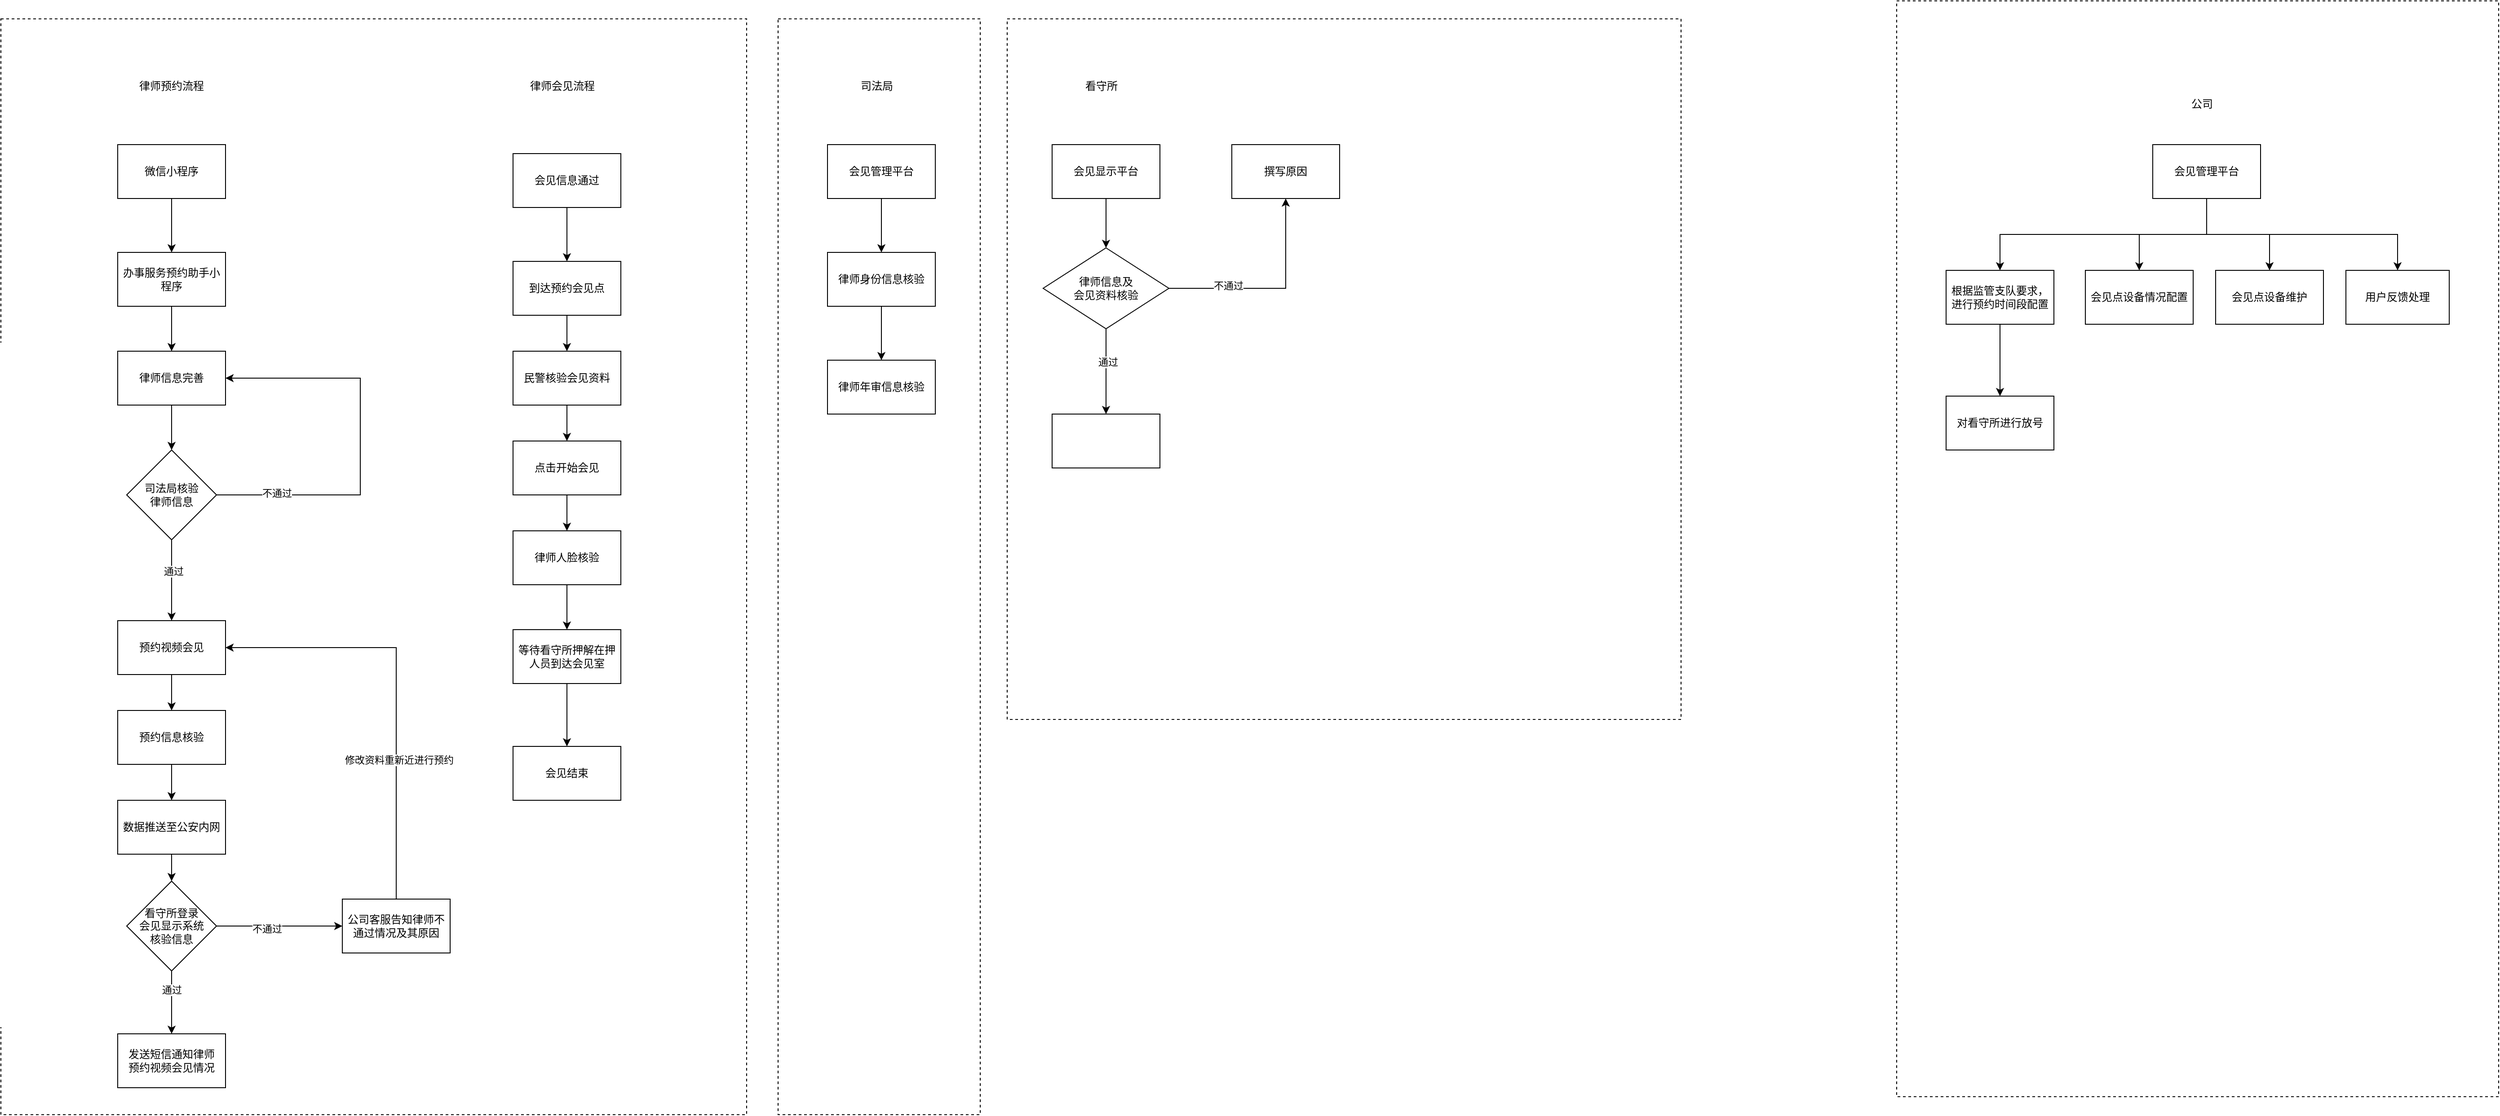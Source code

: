 <mxfile version="26.2.10">
  <diagram id="C5RBs43oDa-KdzZeNtuy" name="Page-1">
    <mxGraphModel dx="2612" dy="2108" grid="1" gridSize="10" guides="1" tooltips="1" connect="1" arrows="1" fold="1" page="1" pageScale="1" pageWidth="827" pageHeight="1169" math="0" shadow="0">
      <root>
        <mxCell id="WIyWlLk6GJQsqaUBKTNV-0" />
        <mxCell id="WIyWlLk6GJQsqaUBKTNV-1" parent="WIyWlLk6GJQsqaUBKTNV-0" />
        <mxCell id="S2FNDMp0x8_p2Qf94cD2-87" value="" style="rounded=0;whiteSpace=wrap;html=1;dashed=1;" vertex="1" parent="WIyWlLk6GJQsqaUBKTNV-1">
          <mxGeometry x="770" y="-110" width="750" height="780" as="geometry" />
        </mxCell>
        <mxCell id="S2FNDMp0x8_p2Qf94cD2-57" value="" style="rounded=0;whiteSpace=wrap;html=1;dashed=1;" vertex="1" parent="WIyWlLk6GJQsqaUBKTNV-1">
          <mxGeometry x="1760" y="-130" width="670" height="1220" as="geometry" />
        </mxCell>
        <mxCell id="S2FNDMp0x8_p2Qf94cD2-55" value="" style="rounded=0;whiteSpace=wrap;html=1;dashed=1;" vertex="1" parent="WIyWlLk6GJQsqaUBKTNV-1">
          <mxGeometry x="515" y="-110" width="225" height="1220" as="geometry" />
        </mxCell>
        <mxCell id="S2FNDMp0x8_p2Qf94cD2-41" value="" style="rounded=0;whiteSpace=wrap;html=1;dashed=1;" vertex="1" parent="WIyWlLk6GJQsqaUBKTNV-1">
          <mxGeometry x="-350" y="-110" width="830" height="1220" as="geometry" />
        </mxCell>
        <mxCell id="S2FNDMp0x8_p2Qf94cD2-7" style="edgeStyle=orthogonalEdgeStyle;rounded=0;orthogonalLoop=1;jettySize=auto;html=1;exitX=0.5;exitY=1;exitDx=0;exitDy=0;entryX=0.5;entryY=0;entryDx=0;entryDy=0;" edge="1" parent="WIyWlLk6GJQsqaUBKTNV-1" source="S2FNDMp0x8_p2Qf94cD2-0" target="S2FNDMp0x8_p2Qf94cD2-6">
          <mxGeometry relative="1" as="geometry" />
        </mxCell>
        <mxCell id="S2FNDMp0x8_p2Qf94cD2-0" value="办事服务预约助手小程序" style="rounded=0;whiteSpace=wrap;html=1;" vertex="1" parent="WIyWlLk6GJQsqaUBKTNV-1">
          <mxGeometry x="-220" y="150" width="120" height="60" as="geometry" />
        </mxCell>
        <mxCell id="S2FNDMp0x8_p2Qf94cD2-3" style="edgeStyle=orthogonalEdgeStyle;rounded=0;orthogonalLoop=1;jettySize=auto;html=1;" edge="1" parent="WIyWlLk6GJQsqaUBKTNV-1" source="S2FNDMp0x8_p2Qf94cD2-2" target="S2FNDMp0x8_p2Qf94cD2-0">
          <mxGeometry relative="1" as="geometry" />
        </mxCell>
        <mxCell id="S2FNDMp0x8_p2Qf94cD2-2" value="微信小程序" style="rounded=0;whiteSpace=wrap;html=1;" vertex="1" parent="WIyWlLk6GJQsqaUBKTNV-1">
          <mxGeometry x="-220" y="30" width="120" height="60" as="geometry" />
        </mxCell>
        <mxCell id="S2FNDMp0x8_p2Qf94cD2-9" style="edgeStyle=orthogonalEdgeStyle;rounded=0;orthogonalLoop=1;jettySize=auto;html=1;exitX=0.5;exitY=1;exitDx=0;exitDy=0;" edge="1" parent="WIyWlLk6GJQsqaUBKTNV-1" source="S2FNDMp0x8_p2Qf94cD2-6">
          <mxGeometry relative="1" as="geometry">
            <mxPoint x="-160" y="370" as="targetPoint" />
          </mxGeometry>
        </mxCell>
        <mxCell id="S2FNDMp0x8_p2Qf94cD2-6" value="律师信息完善" style="rounded=0;whiteSpace=wrap;html=1;" vertex="1" parent="WIyWlLk6GJQsqaUBKTNV-1">
          <mxGeometry x="-220" y="260" width="120" height="60" as="geometry" />
        </mxCell>
        <mxCell id="S2FNDMp0x8_p2Qf94cD2-18" style="edgeStyle=orthogonalEdgeStyle;rounded=0;orthogonalLoop=1;jettySize=auto;html=1;exitX=0.5;exitY=1;exitDx=0;exitDy=0;entryX=0.5;entryY=0;entryDx=0;entryDy=0;" edge="1" parent="WIyWlLk6GJQsqaUBKTNV-1" source="S2FNDMp0x8_p2Qf94cD2-14" target="S2FNDMp0x8_p2Qf94cD2-16">
          <mxGeometry relative="1" as="geometry" />
        </mxCell>
        <mxCell id="S2FNDMp0x8_p2Qf94cD2-19" value="通过" style="edgeLabel;html=1;align=center;verticalAlign=middle;resizable=0;points=[];" vertex="1" connectable="0" parent="S2FNDMp0x8_p2Qf94cD2-18">
          <mxGeometry x="-0.233" y="2" relative="1" as="geometry">
            <mxPoint as="offset" />
          </mxGeometry>
        </mxCell>
        <mxCell id="S2FNDMp0x8_p2Qf94cD2-20" style="edgeStyle=orthogonalEdgeStyle;rounded=0;orthogonalLoop=1;jettySize=auto;html=1;entryX=1;entryY=0.5;entryDx=0;entryDy=0;" edge="1" parent="WIyWlLk6GJQsqaUBKTNV-1" source="S2FNDMp0x8_p2Qf94cD2-14" target="S2FNDMp0x8_p2Qf94cD2-6">
          <mxGeometry relative="1" as="geometry">
            <Array as="points">
              <mxPoint x="50" y="420" />
              <mxPoint x="50" y="290" />
            </Array>
          </mxGeometry>
        </mxCell>
        <mxCell id="S2FNDMp0x8_p2Qf94cD2-21" value="不通过" style="edgeLabel;html=1;align=center;verticalAlign=middle;resizable=0;points=[];" vertex="1" connectable="0" parent="S2FNDMp0x8_p2Qf94cD2-20">
          <mxGeometry x="-0.696" y="2" relative="1" as="geometry">
            <mxPoint as="offset" />
          </mxGeometry>
        </mxCell>
        <mxCell id="S2FNDMp0x8_p2Qf94cD2-14" value="司法局核验&lt;div&gt;律师信息&lt;/div&gt;" style="rhombus;whiteSpace=wrap;html=1;" vertex="1" parent="WIyWlLk6GJQsqaUBKTNV-1">
          <mxGeometry x="-210" y="370" width="100" height="100" as="geometry" />
        </mxCell>
        <mxCell id="S2FNDMp0x8_p2Qf94cD2-66" value="" style="edgeStyle=orthogonalEdgeStyle;rounded=0;orthogonalLoop=1;jettySize=auto;html=1;" edge="1" parent="WIyWlLk6GJQsqaUBKTNV-1" source="S2FNDMp0x8_p2Qf94cD2-16" target="S2FNDMp0x8_p2Qf94cD2-65">
          <mxGeometry relative="1" as="geometry" />
        </mxCell>
        <mxCell id="S2FNDMp0x8_p2Qf94cD2-16" value="预约视频会见" style="rounded=0;whiteSpace=wrap;html=1;" vertex="1" parent="WIyWlLk6GJQsqaUBKTNV-1">
          <mxGeometry x="-220" y="560" width="120" height="60" as="geometry" />
        </mxCell>
        <mxCell id="S2FNDMp0x8_p2Qf94cD2-27" style="edgeStyle=orthogonalEdgeStyle;rounded=0;orthogonalLoop=1;jettySize=auto;html=1;exitX=0.5;exitY=1;exitDx=0;exitDy=0;entryX=0.5;entryY=0;entryDx=0;entryDy=0;" edge="1" parent="WIyWlLk6GJQsqaUBKTNV-1" source="S2FNDMp0x8_p2Qf94cD2-25" target="S2FNDMp0x8_p2Qf94cD2-26">
          <mxGeometry relative="1" as="geometry" />
        </mxCell>
        <mxCell id="S2FNDMp0x8_p2Qf94cD2-25" value="数据推送至公安内网" style="rounded=0;whiteSpace=wrap;html=1;" vertex="1" parent="WIyWlLk6GJQsqaUBKTNV-1">
          <mxGeometry x="-220" y="760" width="120" height="60" as="geometry" />
        </mxCell>
        <mxCell id="S2FNDMp0x8_p2Qf94cD2-30" style="edgeStyle=orthogonalEdgeStyle;rounded=0;orthogonalLoop=1;jettySize=auto;html=1;exitX=0.5;exitY=1;exitDx=0;exitDy=0;entryX=0.5;entryY=0;entryDx=0;entryDy=0;" edge="1" parent="WIyWlLk6GJQsqaUBKTNV-1" source="S2FNDMp0x8_p2Qf94cD2-26" target="S2FNDMp0x8_p2Qf94cD2-29">
          <mxGeometry relative="1" as="geometry">
            <Array as="points">
              <mxPoint x="-160" y="930" />
              <mxPoint x="-160" y="930" />
            </Array>
          </mxGeometry>
        </mxCell>
        <mxCell id="S2FNDMp0x8_p2Qf94cD2-31" value="通过" style="edgeLabel;html=1;align=center;verticalAlign=middle;resizable=0;points=[];" vertex="1" connectable="0" parent="S2FNDMp0x8_p2Qf94cD2-30">
          <mxGeometry x="-0.4" y="1" relative="1" as="geometry">
            <mxPoint x="-1" y="28" as="offset" />
          </mxGeometry>
        </mxCell>
        <mxCell id="S2FNDMp0x8_p2Qf94cD2-32" style="edgeStyle=orthogonalEdgeStyle;rounded=0;orthogonalLoop=1;jettySize=auto;html=1;exitX=1;exitY=0.5;exitDx=0;exitDy=0;entryX=0;entryY=0.5;entryDx=0;entryDy=0;" edge="1" parent="WIyWlLk6GJQsqaUBKTNV-1" source="S2FNDMp0x8_p2Qf94cD2-26" target="S2FNDMp0x8_p2Qf94cD2-36">
          <mxGeometry relative="1" as="geometry">
            <mxPoint x="200" y="840" as="targetPoint" />
            <Array as="points">
              <mxPoint x="-20" y="900" />
              <mxPoint x="-20" y="900" />
            </Array>
          </mxGeometry>
        </mxCell>
        <mxCell id="S2FNDMp0x8_p2Qf94cD2-33" value="不通过" style="edgeLabel;html=1;align=center;verticalAlign=middle;resizable=0;points=[];" vertex="1" connectable="0" parent="S2FNDMp0x8_p2Qf94cD2-32">
          <mxGeometry x="-0.204" y="-3" relative="1" as="geometry">
            <mxPoint as="offset" />
          </mxGeometry>
        </mxCell>
        <mxCell id="S2FNDMp0x8_p2Qf94cD2-26" value="看守所登录&lt;div&gt;会见显示系统&lt;/div&gt;&lt;div&gt;核验信息&lt;/div&gt;" style="rhombus;whiteSpace=wrap;html=1;" vertex="1" parent="WIyWlLk6GJQsqaUBKTNV-1">
          <mxGeometry x="-210" y="850" width="100" height="100" as="geometry" />
        </mxCell>
        <mxCell id="S2FNDMp0x8_p2Qf94cD2-29" value="发送短信通知律师&lt;div&gt;预约视频会见情况&lt;/div&gt;" style="rounded=0;whiteSpace=wrap;html=1;" vertex="1" parent="WIyWlLk6GJQsqaUBKTNV-1">
          <mxGeometry x="-220" y="1020" width="120" height="60" as="geometry" />
        </mxCell>
        <mxCell id="S2FNDMp0x8_p2Qf94cD2-37" style="edgeStyle=orthogonalEdgeStyle;rounded=0;orthogonalLoop=1;jettySize=auto;html=1;entryX=1;entryY=0.5;entryDx=0;entryDy=0;exitX=0.442;exitY=0.033;exitDx=0;exitDy=0;exitPerimeter=0;" edge="1" parent="WIyWlLk6GJQsqaUBKTNV-1" source="S2FNDMp0x8_p2Qf94cD2-36" target="S2FNDMp0x8_p2Qf94cD2-16">
          <mxGeometry relative="1" as="geometry">
            <mxPoint x="190" y="810" as="sourcePoint" />
            <mxPoint x="-10" y="575" as="targetPoint" />
            <Array as="points">
              <mxPoint x="90" y="872" />
              <mxPoint x="90" y="590" />
            </Array>
          </mxGeometry>
        </mxCell>
        <mxCell id="S2FNDMp0x8_p2Qf94cD2-38" value="修改资料重新近进行预约" style="edgeLabel;html=1;align=center;verticalAlign=middle;resizable=0;points=[];" vertex="1" connectable="0" parent="S2FNDMp0x8_p2Qf94cD2-37">
          <mxGeometry x="-0.315" y="-3" relative="1" as="geometry">
            <mxPoint as="offset" />
          </mxGeometry>
        </mxCell>
        <mxCell id="S2FNDMp0x8_p2Qf94cD2-36" value="公司客服告知律师不通过情况及其原因" style="rounded=0;whiteSpace=wrap;html=1;" vertex="1" parent="WIyWlLk6GJQsqaUBKTNV-1">
          <mxGeometry x="30" y="870" width="120" height="60" as="geometry" />
        </mxCell>
        <mxCell id="S2FNDMp0x8_p2Qf94cD2-42" value="律师预约流程" style="text;html=1;align=center;verticalAlign=middle;whiteSpace=wrap;rounded=0;" vertex="1" parent="WIyWlLk6GJQsqaUBKTNV-1">
          <mxGeometry x="-215" y="-50" width="110" height="30" as="geometry" />
        </mxCell>
        <mxCell id="S2FNDMp0x8_p2Qf94cD2-45" style="edgeStyle=orthogonalEdgeStyle;rounded=0;orthogonalLoop=1;jettySize=auto;html=1;entryX=0.5;entryY=0;entryDx=0;entryDy=0;" edge="1" parent="WIyWlLk6GJQsqaUBKTNV-1" source="S2FNDMp0x8_p2Qf94cD2-43" target="S2FNDMp0x8_p2Qf94cD2-44">
          <mxGeometry relative="1" as="geometry" />
        </mxCell>
        <mxCell id="S2FNDMp0x8_p2Qf94cD2-43" value="会见管理平台" style="rounded=0;whiteSpace=wrap;html=1;" vertex="1" parent="WIyWlLk6GJQsqaUBKTNV-1">
          <mxGeometry x="570" y="30" width="120" height="60" as="geometry" />
        </mxCell>
        <mxCell id="S2FNDMp0x8_p2Qf94cD2-47" style="edgeStyle=orthogonalEdgeStyle;rounded=0;orthogonalLoop=1;jettySize=auto;html=1;exitX=0.5;exitY=1;exitDx=0;exitDy=0;" edge="1" parent="WIyWlLk6GJQsqaUBKTNV-1" source="S2FNDMp0x8_p2Qf94cD2-44" target="S2FNDMp0x8_p2Qf94cD2-46">
          <mxGeometry relative="1" as="geometry" />
        </mxCell>
        <mxCell id="S2FNDMp0x8_p2Qf94cD2-44" value="律师身份信息核验" style="rounded=0;whiteSpace=wrap;html=1;" vertex="1" parent="WIyWlLk6GJQsqaUBKTNV-1">
          <mxGeometry x="570" y="150" width="120" height="60" as="geometry" />
        </mxCell>
        <mxCell id="S2FNDMp0x8_p2Qf94cD2-46" value="律师年审信息核验" style="rounded=0;whiteSpace=wrap;html=1;" vertex="1" parent="WIyWlLk6GJQsqaUBKTNV-1">
          <mxGeometry x="570" y="270" width="120" height="60" as="geometry" />
        </mxCell>
        <mxCell id="S2FNDMp0x8_p2Qf94cD2-48" value="司法局" style="text;html=1;align=center;verticalAlign=middle;whiteSpace=wrap;rounded=0;" vertex="1" parent="WIyWlLk6GJQsqaUBKTNV-1">
          <mxGeometry x="570" y="-50" width="110" height="30" as="geometry" />
        </mxCell>
        <mxCell id="S2FNDMp0x8_p2Qf94cD2-73" value="" style="edgeStyle=orthogonalEdgeStyle;rounded=0;orthogonalLoop=1;jettySize=auto;html=1;" edge="1" parent="WIyWlLk6GJQsqaUBKTNV-1" source="S2FNDMp0x8_p2Qf94cD2-49" target="S2FNDMp0x8_p2Qf94cD2-62">
          <mxGeometry relative="1" as="geometry" />
        </mxCell>
        <mxCell id="S2FNDMp0x8_p2Qf94cD2-77" style="edgeStyle=orthogonalEdgeStyle;rounded=0;orthogonalLoop=1;jettySize=auto;html=1;" edge="1" parent="WIyWlLk6GJQsqaUBKTNV-1" source="S2FNDMp0x8_p2Qf94cD2-49" target="S2FNDMp0x8_p2Qf94cD2-69">
          <mxGeometry relative="1" as="geometry" />
        </mxCell>
        <mxCell id="S2FNDMp0x8_p2Qf94cD2-78" style="edgeStyle=orthogonalEdgeStyle;rounded=0;orthogonalLoop=1;jettySize=auto;html=1;exitX=0.5;exitY=1;exitDx=0;exitDy=0;" edge="1" parent="WIyWlLk6GJQsqaUBKTNV-1" source="S2FNDMp0x8_p2Qf94cD2-49" target="S2FNDMp0x8_p2Qf94cD2-75">
          <mxGeometry relative="1" as="geometry" />
        </mxCell>
        <mxCell id="S2FNDMp0x8_p2Qf94cD2-79" style="edgeStyle=orthogonalEdgeStyle;rounded=0;orthogonalLoop=1;jettySize=auto;html=1;entryX=0.5;entryY=0;entryDx=0;entryDy=0;exitX=0.5;exitY=1;exitDx=0;exitDy=0;" edge="1" parent="WIyWlLk6GJQsqaUBKTNV-1" source="S2FNDMp0x8_p2Qf94cD2-49" target="S2FNDMp0x8_p2Qf94cD2-50">
          <mxGeometry relative="1" as="geometry" />
        </mxCell>
        <mxCell id="S2FNDMp0x8_p2Qf94cD2-49" value="会见管理平台" style="rounded=0;whiteSpace=wrap;html=1;" vertex="1" parent="WIyWlLk6GJQsqaUBKTNV-1">
          <mxGeometry x="2045" y="30" width="120" height="60" as="geometry" />
        </mxCell>
        <mxCell id="S2FNDMp0x8_p2Qf94cD2-53" value="" style="edgeStyle=orthogonalEdgeStyle;rounded=0;orthogonalLoop=1;jettySize=auto;html=1;" edge="1" parent="WIyWlLk6GJQsqaUBKTNV-1" source="S2FNDMp0x8_p2Qf94cD2-50" target="S2FNDMp0x8_p2Qf94cD2-52">
          <mxGeometry relative="1" as="geometry" />
        </mxCell>
        <mxCell id="S2FNDMp0x8_p2Qf94cD2-50" value="根据监管支队要求，进行预约时间段配置" style="whiteSpace=wrap;html=1;rounded=0;" vertex="1" parent="WIyWlLk6GJQsqaUBKTNV-1">
          <mxGeometry x="1815" y="170" width="120" height="60" as="geometry" />
        </mxCell>
        <mxCell id="S2FNDMp0x8_p2Qf94cD2-52" value="对看守所进行放号" style="whiteSpace=wrap;html=1;rounded=0;" vertex="1" parent="WIyWlLk6GJQsqaUBKTNV-1">
          <mxGeometry x="1815" y="310" width="120" height="60" as="geometry" />
        </mxCell>
        <mxCell id="S2FNDMp0x8_p2Qf94cD2-58" value="公司" style="text;html=1;align=center;verticalAlign=middle;whiteSpace=wrap;rounded=0;" vertex="1" parent="WIyWlLk6GJQsqaUBKTNV-1">
          <mxGeometry x="2045" y="-30" width="110" height="30" as="geometry" />
        </mxCell>
        <mxCell id="S2FNDMp0x8_p2Qf94cD2-62" value="会见点设备情况配置" style="whiteSpace=wrap;html=1;rounded=0;" vertex="1" parent="WIyWlLk6GJQsqaUBKTNV-1">
          <mxGeometry x="1970" y="170" width="120" height="60" as="geometry" />
        </mxCell>
        <mxCell id="S2FNDMp0x8_p2Qf94cD2-68" value="" style="edgeStyle=orthogonalEdgeStyle;rounded=0;orthogonalLoop=1;jettySize=auto;html=1;" edge="1" parent="WIyWlLk6GJQsqaUBKTNV-1" source="S2FNDMp0x8_p2Qf94cD2-65" target="S2FNDMp0x8_p2Qf94cD2-25">
          <mxGeometry relative="1" as="geometry" />
        </mxCell>
        <mxCell id="S2FNDMp0x8_p2Qf94cD2-65" value="预约信息核验" style="rounded=0;whiteSpace=wrap;html=1;" vertex="1" parent="WIyWlLk6GJQsqaUBKTNV-1">
          <mxGeometry x="-220" y="660" width="120" height="60" as="geometry" />
        </mxCell>
        <mxCell id="S2FNDMp0x8_p2Qf94cD2-69" value="会见点设备维护" style="whiteSpace=wrap;html=1;rounded=0;" vertex="1" parent="WIyWlLk6GJQsqaUBKTNV-1">
          <mxGeometry x="2115" y="170" width="120" height="60" as="geometry" />
        </mxCell>
        <mxCell id="S2FNDMp0x8_p2Qf94cD2-75" value="用户反馈处理" style="whiteSpace=wrap;html=1;rounded=0;" vertex="1" parent="WIyWlLk6GJQsqaUBKTNV-1">
          <mxGeometry x="2260" y="170" width="115" height="60" as="geometry" />
        </mxCell>
        <mxCell id="S2FNDMp0x8_p2Qf94cD2-112" value="" style="edgeStyle=orthogonalEdgeStyle;rounded=0;orthogonalLoop=1;jettySize=auto;html=1;" edge="1" parent="WIyWlLk6GJQsqaUBKTNV-1" source="S2FNDMp0x8_p2Qf94cD2-80" target="S2FNDMp0x8_p2Qf94cD2-111">
          <mxGeometry relative="1" as="geometry" />
        </mxCell>
        <mxCell id="S2FNDMp0x8_p2Qf94cD2-80" value="会见显示平台" style="rounded=0;whiteSpace=wrap;html=1;" vertex="1" parent="WIyWlLk6GJQsqaUBKTNV-1">
          <mxGeometry x="820" y="30" width="120" height="60" as="geometry" />
        </mxCell>
        <mxCell id="S2FNDMp0x8_p2Qf94cD2-86" value="看守所" style="text;html=1;align=center;verticalAlign=middle;whiteSpace=wrap;rounded=0;" vertex="1" parent="WIyWlLk6GJQsqaUBKTNV-1">
          <mxGeometry x="820" y="-50" width="110" height="30" as="geometry" />
        </mxCell>
        <mxCell id="S2FNDMp0x8_p2Qf94cD2-91" value="" style="edgeStyle=orthogonalEdgeStyle;rounded=0;orthogonalLoop=1;jettySize=auto;html=1;" edge="1" parent="WIyWlLk6GJQsqaUBKTNV-1" source="S2FNDMp0x8_p2Qf94cD2-88" target="S2FNDMp0x8_p2Qf94cD2-90">
          <mxGeometry relative="1" as="geometry" />
        </mxCell>
        <mxCell id="S2FNDMp0x8_p2Qf94cD2-88" value="会见信息通过" style="rounded=0;whiteSpace=wrap;html=1;" vertex="1" parent="WIyWlLk6GJQsqaUBKTNV-1">
          <mxGeometry x="220" y="40" width="120" height="60" as="geometry" />
        </mxCell>
        <mxCell id="S2FNDMp0x8_p2Qf94cD2-89" value="律师会见流程" style="text;html=1;align=center;verticalAlign=middle;whiteSpace=wrap;rounded=0;" vertex="1" parent="WIyWlLk6GJQsqaUBKTNV-1">
          <mxGeometry x="220" y="-50" width="110" height="30" as="geometry" />
        </mxCell>
        <mxCell id="S2FNDMp0x8_p2Qf94cD2-109" value="" style="edgeStyle=orthogonalEdgeStyle;rounded=0;orthogonalLoop=1;jettySize=auto;html=1;" edge="1" parent="WIyWlLk6GJQsqaUBKTNV-1" source="S2FNDMp0x8_p2Qf94cD2-90" target="S2FNDMp0x8_p2Qf94cD2-108">
          <mxGeometry relative="1" as="geometry" />
        </mxCell>
        <mxCell id="S2FNDMp0x8_p2Qf94cD2-90" value="到达预约会见点" style="whiteSpace=wrap;html=1;rounded=0;" vertex="1" parent="WIyWlLk6GJQsqaUBKTNV-1">
          <mxGeometry x="220" y="160" width="120" height="60" as="geometry" />
        </mxCell>
        <mxCell id="S2FNDMp0x8_p2Qf94cD2-106" value="" style="edgeStyle=orthogonalEdgeStyle;rounded=0;orthogonalLoop=1;jettySize=auto;html=1;" edge="1" parent="WIyWlLk6GJQsqaUBKTNV-1" source="S2FNDMp0x8_p2Qf94cD2-92" target="S2FNDMp0x8_p2Qf94cD2-105">
          <mxGeometry relative="1" as="geometry" />
        </mxCell>
        <mxCell id="S2FNDMp0x8_p2Qf94cD2-92" value="点击开始会见" style="whiteSpace=wrap;html=1;rounded=0;" vertex="1" parent="WIyWlLk6GJQsqaUBKTNV-1">
          <mxGeometry x="220" y="360" width="120" height="60" as="geometry" />
        </mxCell>
        <mxCell id="S2FNDMp0x8_p2Qf94cD2-98" value="会见结束" style="whiteSpace=wrap;html=1;rounded=0;" vertex="1" parent="WIyWlLk6GJQsqaUBKTNV-1">
          <mxGeometry x="220" y="700" width="120" height="60" as="geometry" />
        </mxCell>
        <mxCell id="S2FNDMp0x8_p2Qf94cD2-104" value="" style="edgeStyle=orthogonalEdgeStyle;rounded=0;orthogonalLoop=1;jettySize=auto;html=1;" edge="1" parent="WIyWlLk6GJQsqaUBKTNV-1" source="S2FNDMp0x8_p2Qf94cD2-102" target="S2FNDMp0x8_p2Qf94cD2-98">
          <mxGeometry relative="1" as="geometry" />
        </mxCell>
        <mxCell id="S2FNDMp0x8_p2Qf94cD2-102" value="等待看守所押解在押人员到达会见室" style="whiteSpace=wrap;html=1;rounded=0;" vertex="1" parent="WIyWlLk6GJQsqaUBKTNV-1">
          <mxGeometry x="220" y="570" width="120" height="60" as="geometry" />
        </mxCell>
        <mxCell id="S2FNDMp0x8_p2Qf94cD2-107" value="" style="edgeStyle=orthogonalEdgeStyle;rounded=0;orthogonalLoop=1;jettySize=auto;html=1;" edge="1" parent="WIyWlLk6GJQsqaUBKTNV-1" source="S2FNDMp0x8_p2Qf94cD2-105" target="S2FNDMp0x8_p2Qf94cD2-102">
          <mxGeometry relative="1" as="geometry" />
        </mxCell>
        <mxCell id="S2FNDMp0x8_p2Qf94cD2-105" value="律师人脸核验" style="whiteSpace=wrap;html=1;rounded=0;" vertex="1" parent="WIyWlLk6GJQsqaUBKTNV-1">
          <mxGeometry x="220" y="460" width="120" height="60" as="geometry" />
        </mxCell>
        <mxCell id="S2FNDMp0x8_p2Qf94cD2-110" value="" style="edgeStyle=orthogonalEdgeStyle;rounded=0;orthogonalLoop=1;jettySize=auto;html=1;" edge="1" parent="WIyWlLk6GJQsqaUBKTNV-1" source="S2FNDMp0x8_p2Qf94cD2-108" target="S2FNDMp0x8_p2Qf94cD2-92">
          <mxGeometry relative="1" as="geometry" />
        </mxCell>
        <mxCell id="S2FNDMp0x8_p2Qf94cD2-108" value="民警核验会见资料" style="whiteSpace=wrap;html=1;rounded=0;" vertex="1" parent="WIyWlLk6GJQsqaUBKTNV-1">
          <mxGeometry x="220" y="260" width="120" height="60" as="geometry" />
        </mxCell>
        <mxCell id="S2FNDMp0x8_p2Qf94cD2-125" style="edgeStyle=orthogonalEdgeStyle;rounded=0;orthogonalLoop=1;jettySize=auto;html=1;exitX=1;exitY=0.5;exitDx=0;exitDy=0;entryX=0.5;entryY=1;entryDx=0;entryDy=0;" edge="1" parent="WIyWlLk6GJQsqaUBKTNV-1" source="S2FNDMp0x8_p2Qf94cD2-111" target="S2FNDMp0x8_p2Qf94cD2-117">
          <mxGeometry relative="1" as="geometry" />
        </mxCell>
        <mxCell id="S2FNDMp0x8_p2Qf94cD2-126" value="不通过" style="edgeLabel;html=1;align=center;verticalAlign=middle;resizable=0;points=[];" vertex="1" connectable="0" parent="S2FNDMp0x8_p2Qf94cD2-125">
          <mxGeometry x="-0.43" y="3" relative="1" as="geometry">
            <mxPoint as="offset" />
          </mxGeometry>
        </mxCell>
        <mxCell id="S2FNDMp0x8_p2Qf94cD2-128" value="" style="edgeStyle=orthogonalEdgeStyle;rounded=0;orthogonalLoop=1;jettySize=auto;html=1;" edge="1" parent="WIyWlLk6GJQsqaUBKTNV-1" source="S2FNDMp0x8_p2Qf94cD2-111" target="S2FNDMp0x8_p2Qf94cD2-127">
          <mxGeometry relative="1" as="geometry" />
        </mxCell>
        <mxCell id="S2FNDMp0x8_p2Qf94cD2-129" value="通过" style="edgeLabel;html=1;align=center;verticalAlign=middle;resizable=0;points=[];" vertex="1" connectable="0" parent="S2FNDMp0x8_p2Qf94cD2-128">
          <mxGeometry x="-0.195" y="2" relative="1" as="geometry">
            <mxPoint y="-1" as="offset" />
          </mxGeometry>
        </mxCell>
        <mxCell id="S2FNDMp0x8_p2Qf94cD2-111" value="律师信息及&lt;div&gt;会见资料核验&lt;/div&gt;" style="rhombus;whiteSpace=wrap;html=1;rounded=0;" vertex="1" parent="WIyWlLk6GJQsqaUBKTNV-1">
          <mxGeometry x="810" y="145" width="140" height="90" as="geometry" />
        </mxCell>
        <mxCell id="S2FNDMp0x8_p2Qf94cD2-117" value="撰写原因" style="rounded=0;whiteSpace=wrap;html=1;" vertex="1" parent="WIyWlLk6GJQsqaUBKTNV-1">
          <mxGeometry x="1020" y="30" width="120" height="60" as="geometry" />
        </mxCell>
        <mxCell id="S2FNDMp0x8_p2Qf94cD2-127" value="" style="whiteSpace=wrap;html=1;rounded=0;" vertex="1" parent="WIyWlLk6GJQsqaUBKTNV-1">
          <mxGeometry x="820" y="330" width="120" height="60" as="geometry" />
        </mxCell>
      </root>
    </mxGraphModel>
  </diagram>
</mxfile>
